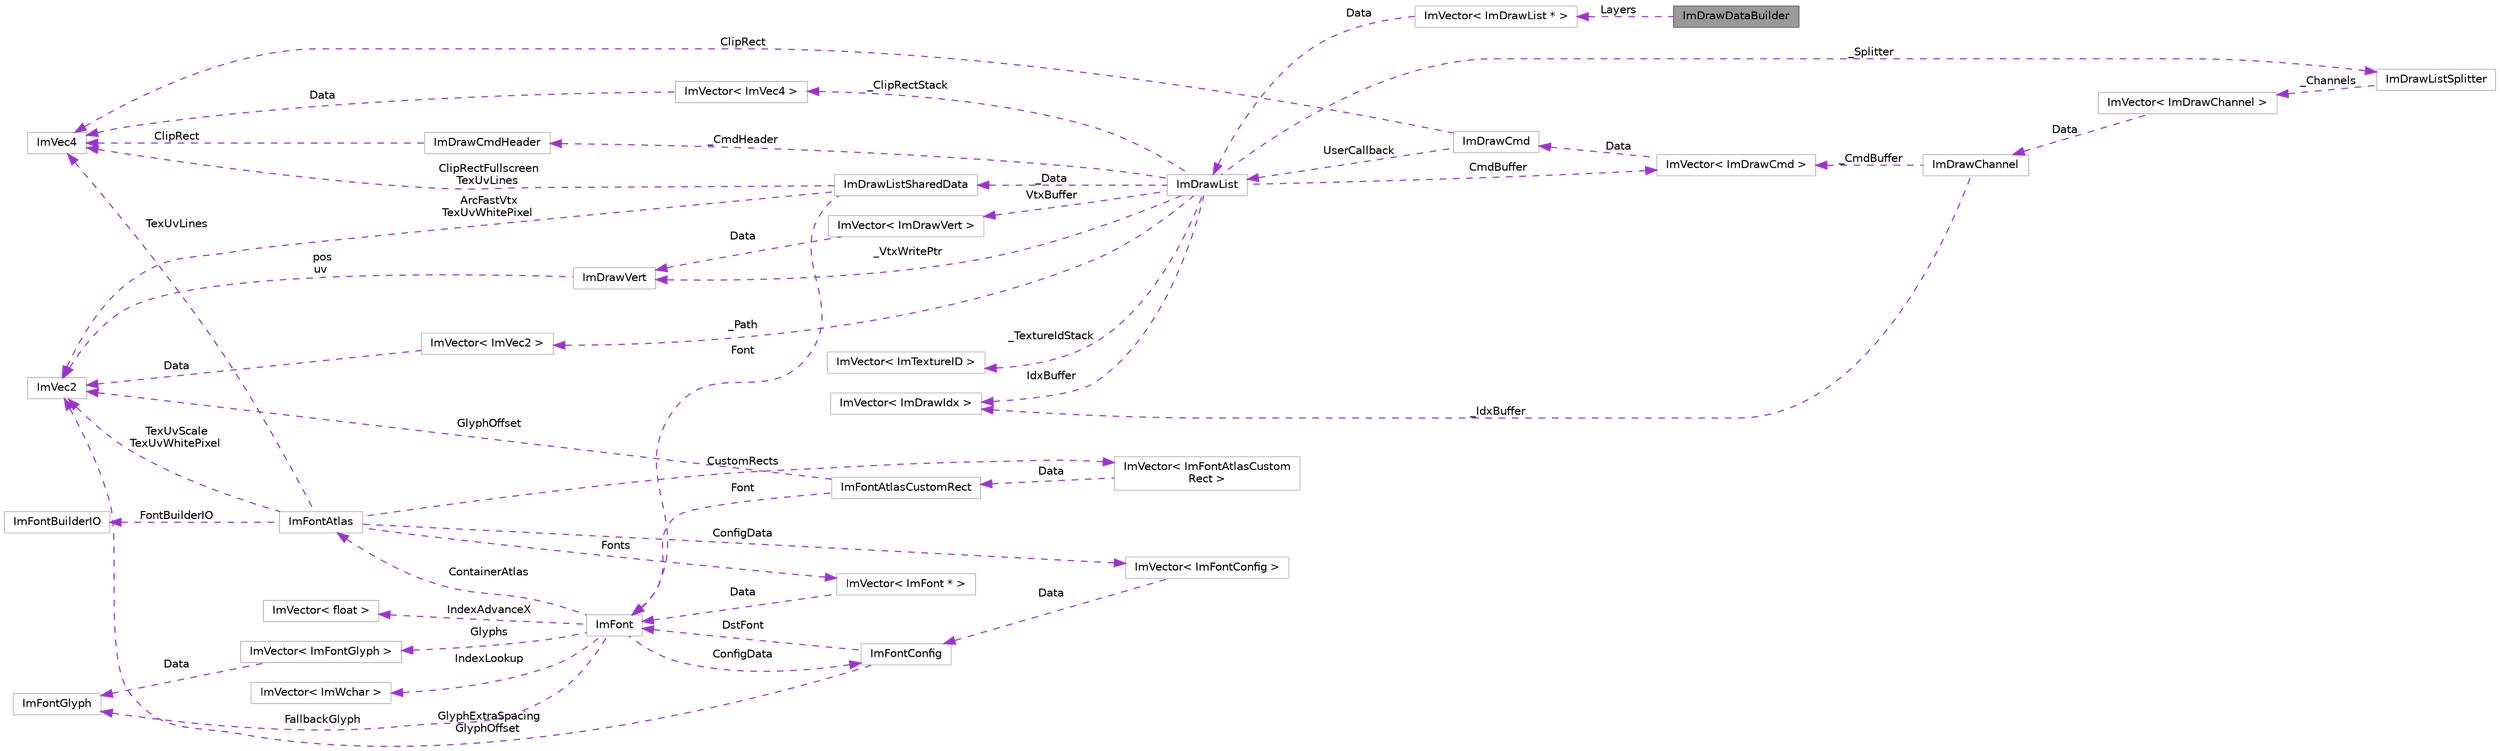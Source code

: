 digraph "ImDrawDataBuilder"
{
 // LATEX_PDF_SIZE
  bgcolor="transparent";
  edge [fontname=Helvetica,fontsize=10,labelfontname=Helvetica,labelfontsize=10];
  node [fontname=Helvetica,fontsize=10,shape=box,height=0.2,width=0.4];
  rankdir="LR";
  Node1 [label="ImDrawDataBuilder",height=0.2,width=0.4,color="gray40", fillcolor="grey60", style="filled", fontcolor="black",tooltip=" "];
  Node2 -> Node1 [dir="back",color="darkorchid3",style="dashed",label=" Layers" ];
  Node2 [label="ImVector\< ImDrawList * \>",height=0.2,width=0.4,color="grey75", fillcolor="white", style="filled",URL="$struct_im_vector.html",tooltip=" "];
  Node3 -> Node2 [dir="back",color="darkorchid3",style="dashed",label=" Data" ];
  Node3 [label="ImDrawList",height=0.2,width=0.4,color="grey75", fillcolor="white", style="filled",URL="$struct_im_draw_list.html",tooltip=" "];
  Node4 -> Node3 [dir="back",color="darkorchid3",style="dashed",label=" CmdBuffer" ];
  Node4 [label="ImVector\< ImDrawCmd \>",height=0.2,width=0.4,color="grey75", fillcolor="white", style="filled",URL="$struct_im_vector.html",tooltip=" "];
  Node5 -> Node4 [dir="back",color="darkorchid3",style="dashed",label=" Data" ];
  Node5 [label="ImDrawCmd",height=0.2,width=0.4,color="grey75", fillcolor="white", style="filled",URL="$struct_im_draw_cmd.html",tooltip=" "];
  Node6 -> Node5 [dir="back",color="darkorchid3",style="dashed",label=" ClipRect" ];
  Node6 [label="ImVec4",height=0.2,width=0.4,color="grey75", fillcolor="white", style="filled",URL="$struct_im_vec4.html",tooltip=" "];
  Node3 -> Node5 [dir="back",color="darkorchid3",style="dashed",label=" UserCallback" ];
  Node7 -> Node3 [dir="back",color="darkorchid3",style="dashed",label=" IdxBuffer" ];
  Node7 [label="ImVector\< ImDrawIdx \>",height=0.2,width=0.4,color="grey75", fillcolor="white", style="filled",URL="$struct_im_vector.html",tooltip=" "];
  Node8 -> Node3 [dir="back",color="darkorchid3",style="dashed",label=" VtxBuffer" ];
  Node8 [label="ImVector\< ImDrawVert \>",height=0.2,width=0.4,color="grey75", fillcolor="white", style="filled",URL="$struct_im_vector.html",tooltip=" "];
  Node9 -> Node8 [dir="back",color="darkorchid3",style="dashed",label=" Data" ];
  Node9 [label="ImDrawVert",height=0.2,width=0.4,color="grey75", fillcolor="white", style="filled",URL="$struct_im_draw_vert.html",tooltip=" "];
  Node10 -> Node9 [dir="back",color="darkorchid3",style="dashed",label=" pos\nuv" ];
  Node10 [label="ImVec2",height=0.2,width=0.4,color="grey75", fillcolor="white", style="filled",URL="$struct_im_vec2.html",tooltip=" "];
  Node11 -> Node3 [dir="back",color="darkorchid3",style="dashed",label=" _Data" ];
  Node11 [label="ImDrawListSharedData",height=0.2,width=0.4,color="grey75", fillcolor="white", style="filled",URL="$struct_im_draw_list_shared_data.html",tooltip=" "];
  Node10 -> Node11 [dir="back",color="darkorchid3",style="dashed",label=" ArcFastVtx\nTexUvWhitePixel" ];
  Node12 -> Node11 [dir="back",color="darkorchid3",style="dashed",label=" Font" ];
  Node12 [label="ImFont",height=0.2,width=0.4,color="grey75", fillcolor="white", style="filled",URL="$struct_im_font.html",tooltip=" "];
  Node13 -> Node12 [dir="back",color="darkorchid3",style="dashed",label=" IndexAdvanceX" ];
  Node13 [label="ImVector\< float \>",height=0.2,width=0.4,color="grey75", fillcolor="white", style="filled",URL="$struct_im_vector.html",tooltip=" "];
  Node14 -> Node12 [dir="back",color="darkorchid3",style="dashed",label=" IndexLookup" ];
  Node14 [label="ImVector\< ImWchar \>",height=0.2,width=0.4,color="grey75", fillcolor="white", style="filled",URL="$struct_im_vector.html",tooltip=" "];
  Node15 -> Node12 [dir="back",color="darkorchid3",style="dashed",label=" Glyphs" ];
  Node15 [label="ImVector\< ImFontGlyph \>",height=0.2,width=0.4,color="grey75", fillcolor="white", style="filled",URL="$struct_im_vector.html",tooltip=" "];
  Node16 -> Node15 [dir="back",color="darkorchid3",style="dashed",label=" Data" ];
  Node16 [label="ImFontGlyph",height=0.2,width=0.4,color="grey75", fillcolor="white", style="filled",URL="$struct_im_font_glyph.html",tooltip=" "];
  Node16 -> Node12 [dir="back",color="darkorchid3",style="dashed",label=" FallbackGlyph" ];
  Node17 -> Node12 [dir="back",color="darkorchid3",style="dashed",label=" ContainerAtlas" ];
  Node17 [label="ImFontAtlas",height=0.2,width=0.4,color="grey75", fillcolor="white", style="filled",URL="$struct_im_font_atlas.html",tooltip=" "];
  Node10 -> Node17 [dir="back",color="darkorchid3",style="dashed",label=" TexUvScale\nTexUvWhitePixel" ];
  Node18 -> Node17 [dir="back",color="darkorchid3",style="dashed",label=" Fonts" ];
  Node18 [label="ImVector\< ImFont * \>",height=0.2,width=0.4,color="grey75", fillcolor="white", style="filled",URL="$struct_im_vector.html",tooltip=" "];
  Node12 -> Node18 [dir="back",color="darkorchid3",style="dashed",label=" Data" ];
  Node19 -> Node17 [dir="back",color="darkorchid3",style="dashed",label=" CustomRects" ];
  Node19 [label="ImVector\< ImFontAtlasCustom\lRect \>",height=0.2,width=0.4,color="grey75", fillcolor="white", style="filled",URL="$struct_im_vector.html",tooltip=" "];
  Node20 -> Node19 [dir="back",color="darkorchid3",style="dashed",label=" Data" ];
  Node20 [label="ImFontAtlasCustomRect",height=0.2,width=0.4,color="grey75", fillcolor="white", style="filled",URL="$struct_im_font_atlas_custom_rect.html",tooltip=" "];
  Node10 -> Node20 [dir="back",color="darkorchid3",style="dashed",label=" GlyphOffset" ];
  Node12 -> Node20 [dir="back",color="darkorchid3",style="dashed",label=" Font" ];
  Node21 -> Node17 [dir="back",color="darkorchid3",style="dashed",label=" ConfigData" ];
  Node21 [label="ImVector\< ImFontConfig \>",height=0.2,width=0.4,color="grey75", fillcolor="white", style="filled",URL="$struct_im_vector.html",tooltip=" "];
  Node22 -> Node21 [dir="back",color="darkorchid3",style="dashed",label=" Data" ];
  Node22 [label="ImFontConfig",height=0.2,width=0.4,color="grey75", fillcolor="white", style="filled",URL="$struct_im_font_config.html",tooltip=" "];
  Node10 -> Node22 [dir="back",color="darkorchid3",style="dashed",label=" GlyphExtraSpacing\nGlyphOffset" ];
  Node12 -> Node22 [dir="back",color="darkorchid3",style="dashed",label=" DstFont" ];
  Node6 -> Node17 [dir="back",color="darkorchid3",style="dashed",label=" TexUvLines" ];
  Node23 -> Node17 [dir="back",color="darkorchid3",style="dashed",label=" FontBuilderIO" ];
  Node23 [label="ImFontBuilderIO",height=0.2,width=0.4,color="grey75", fillcolor="white", style="filled",URL="$struct_im_font_builder_i_o.html",tooltip=" "];
  Node22 -> Node12 [dir="back",color="darkorchid3",style="dashed",label=" ConfigData" ];
  Node6 -> Node11 [dir="back",color="darkorchid3",style="dashed",label=" ClipRectFullscreen\nTexUvLines" ];
  Node9 -> Node3 [dir="back",color="darkorchid3",style="dashed",label=" _VtxWritePtr" ];
  Node24 -> Node3 [dir="back",color="darkorchid3",style="dashed",label=" _ClipRectStack" ];
  Node24 [label="ImVector\< ImVec4 \>",height=0.2,width=0.4,color="grey75", fillcolor="white", style="filled",URL="$struct_im_vector.html",tooltip=" "];
  Node6 -> Node24 [dir="back",color="darkorchid3",style="dashed",label=" Data" ];
  Node25 -> Node3 [dir="back",color="darkorchid3",style="dashed",label=" _TextureIdStack" ];
  Node25 [label="ImVector\< ImTextureID \>",height=0.2,width=0.4,color="grey75", fillcolor="white", style="filled",URL="$struct_im_vector.html",tooltip=" "];
  Node26 -> Node3 [dir="back",color="darkorchid3",style="dashed",label=" _Path" ];
  Node26 [label="ImVector\< ImVec2 \>",height=0.2,width=0.4,color="grey75", fillcolor="white", style="filled",URL="$struct_im_vector.html",tooltip=" "];
  Node10 -> Node26 [dir="back",color="darkorchid3",style="dashed",label=" Data" ];
  Node27 -> Node3 [dir="back",color="darkorchid3",style="dashed",label=" _CmdHeader" ];
  Node27 [label="ImDrawCmdHeader",height=0.2,width=0.4,color="grey75", fillcolor="white", style="filled",URL="$struct_im_draw_cmd_header.html",tooltip=" "];
  Node6 -> Node27 [dir="back",color="darkorchid3",style="dashed",label=" ClipRect" ];
  Node28 -> Node3 [dir="back",color="darkorchid3",style="dashed",label=" _Splitter" ];
  Node28 [label="ImDrawListSplitter",height=0.2,width=0.4,color="grey75", fillcolor="white", style="filled",URL="$struct_im_draw_list_splitter.html",tooltip=" "];
  Node29 -> Node28 [dir="back",color="darkorchid3",style="dashed",label=" _Channels" ];
  Node29 [label="ImVector\< ImDrawChannel \>",height=0.2,width=0.4,color="grey75", fillcolor="white", style="filled",URL="$struct_im_vector.html",tooltip=" "];
  Node30 -> Node29 [dir="back",color="darkorchid3",style="dashed",label=" Data" ];
  Node30 [label="ImDrawChannel",height=0.2,width=0.4,color="grey75", fillcolor="white", style="filled",URL="$struct_im_draw_channel.html",tooltip=" "];
  Node4 -> Node30 [dir="back",color="darkorchid3",style="dashed",label=" _CmdBuffer" ];
  Node7 -> Node30 [dir="back",color="darkorchid3",style="dashed",label=" _IdxBuffer" ];
}
